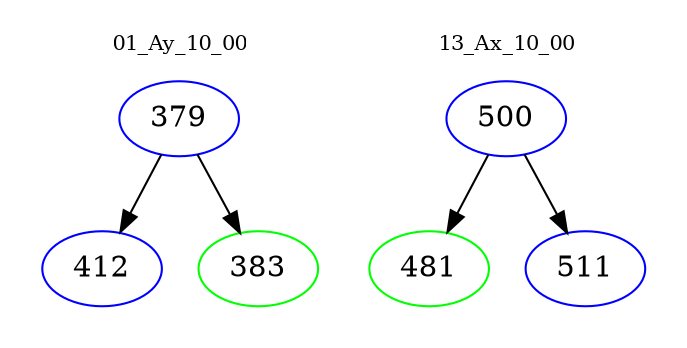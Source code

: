 digraph{
subgraph cluster_0 {
color = white
label = "01_Ay_10_00";
fontsize=10;
T0_379 [label="379", color="blue"]
T0_379 -> T0_412 [color="black"]
T0_412 [label="412", color="blue"]
T0_379 -> T0_383 [color="black"]
T0_383 [label="383", color="green"]
}
subgraph cluster_1 {
color = white
label = "13_Ax_10_00";
fontsize=10;
T1_500 [label="500", color="blue"]
T1_500 -> T1_481 [color="black"]
T1_481 [label="481", color="green"]
T1_500 -> T1_511 [color="black"]
T1_511 [label="511", color="blue"]
}
}

